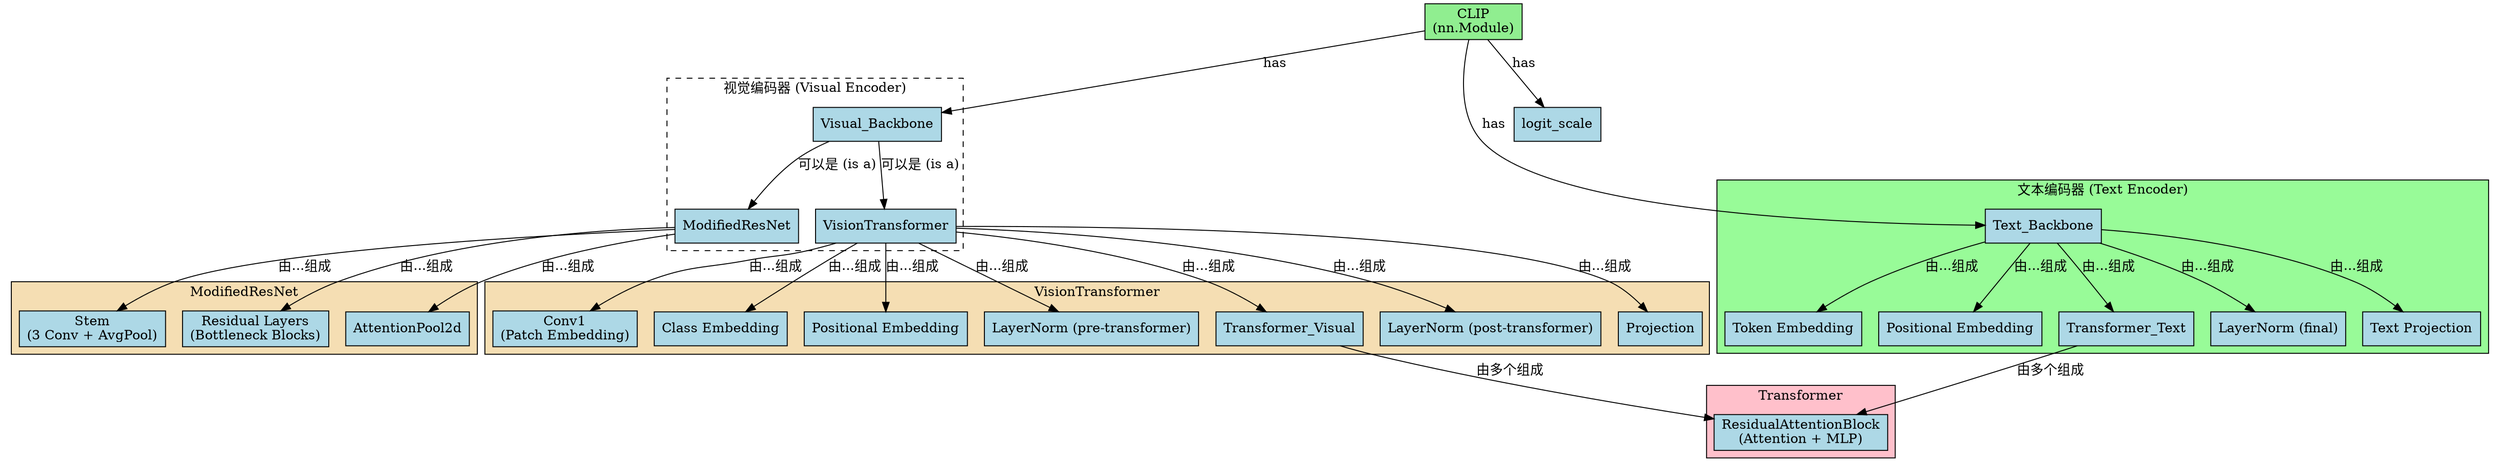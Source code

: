 digraph CLIP_Model_Architecture {
    rankdir=TB;
    node [shape=box, style=filled, fillcolor=lightblue];

    CLIP [label="CLIP\n(nn.Module)", fillcolor=lightgreen];

    // CLIP Components
    CLIP -> Visual_Backbone [label="has"];
    CLIP -> Text_Backbone [label="has"];
    CLIP -> logit_scale [label="has"];

    // Visual Backbone - Conditional
    subgraph cluster_visual {
        label = "视觉编码器 (Visual Encoder)";
        style=dashed;

        Visual_Backbone -> ModifiedResNet [label="可以是 (is a)"];
        Visual_Backbone -> VisionTransformer [label="可以是 (is a)"];
    }

    // ModifiedResNet Details
    subgraph cluster_resnet {
        label = "ModifiedResNet";
        style=filled;
        fillcolor=wheat;

        ModifiedResNet -> ResNet_Stem [label="由...组成"];
        ModifiedResNet -> ResNet_Layers [label="由...组成"];
        ModifiedResNet -> AttentionPool2d [label="由...组成"];
    }

    ResNet_Stem [label="Stem\n(3 Conv + AvgPool)"];
    ResNet_Layers [label="Residual Layers\n(Bottleneck Blocks)"];
    AttentionPool2d [label="AttentionPool2d"];


    // VisionTransformer Details
    subgraph cluster_vit {
        label = "VisionTransformer";
        style=filled;
        fillcolor=wheat;

        VisionTransformer -> conv1 [label="由...组成"];
        VisionTransformer -> class_embedding [label="由...组成"];
        VisionTransformer -> positional_embedding_vit [label="由...组成"];
        VisionTransformer -> ln_pre [label="由...组成"];
        VisionTransformer -> Transformer_Visual [label="由...组成"];
        VisionTransformer -> ln_post [label="由...组成"];
        VisionTransformer -> proj_vit [label="由...组成"];
    }
    conv1 [label="Conv1\n(Patch Embedding)"];
    class_embedding [label="Class Embedding"];
    positional_embedding_vit [label="Positional Embedding"];
    ln_pre [label="LayerNorm (pre-transformer)"];
    ln_post [label="LayerNorm (post-transformer)"];
    proj_vit [label="Projection"];

    // Text Backbone Details
    subgraph cluster_text {
        label = "文本编码器 (Text Encoder)";
        style=filled;
        fillcolor=palegreen;

        Text_Backbone -> token_embedding [label="由...组成"];
        Text_Backbone -> positional_embedding_text [label="由...组成"];
        Text_Backbone -> Transformer_Text [label="由...组成"];
        Text_Backbone -> ln_final [label="由...组成"];
        Text_Backbone -> text_projection [label="由...组成"];
    }

    token_embedding [label="Token Embedding"];
    positional_embedding_text [label="Positional Embedding"];
    ln_final [label="LayerNorm (final)"];
    text_projection [label="Text Projection"];


    // Transformer Details
    subgraph cluster_transformer {
        label = "Transformer";
        style=filled;
        fillcolor=pink;

        Transformer_Text; // Declare nodes used in relationships outside this subgraph
        Transformer_Visual; // Declare nodes used in relationships outside this subgraph
        ResidualAttentionBlock [label="ResidualAttentionBlock\n(Attention + MLP)"]; // Declare node used in relationships outside this subgraph

        Transformer_Text -> ResidualAttentionBlock [label="由多个组成"];
        Transformer_Visual -> ResidualAttentionBlock [label="由多个组成"];
    }
}